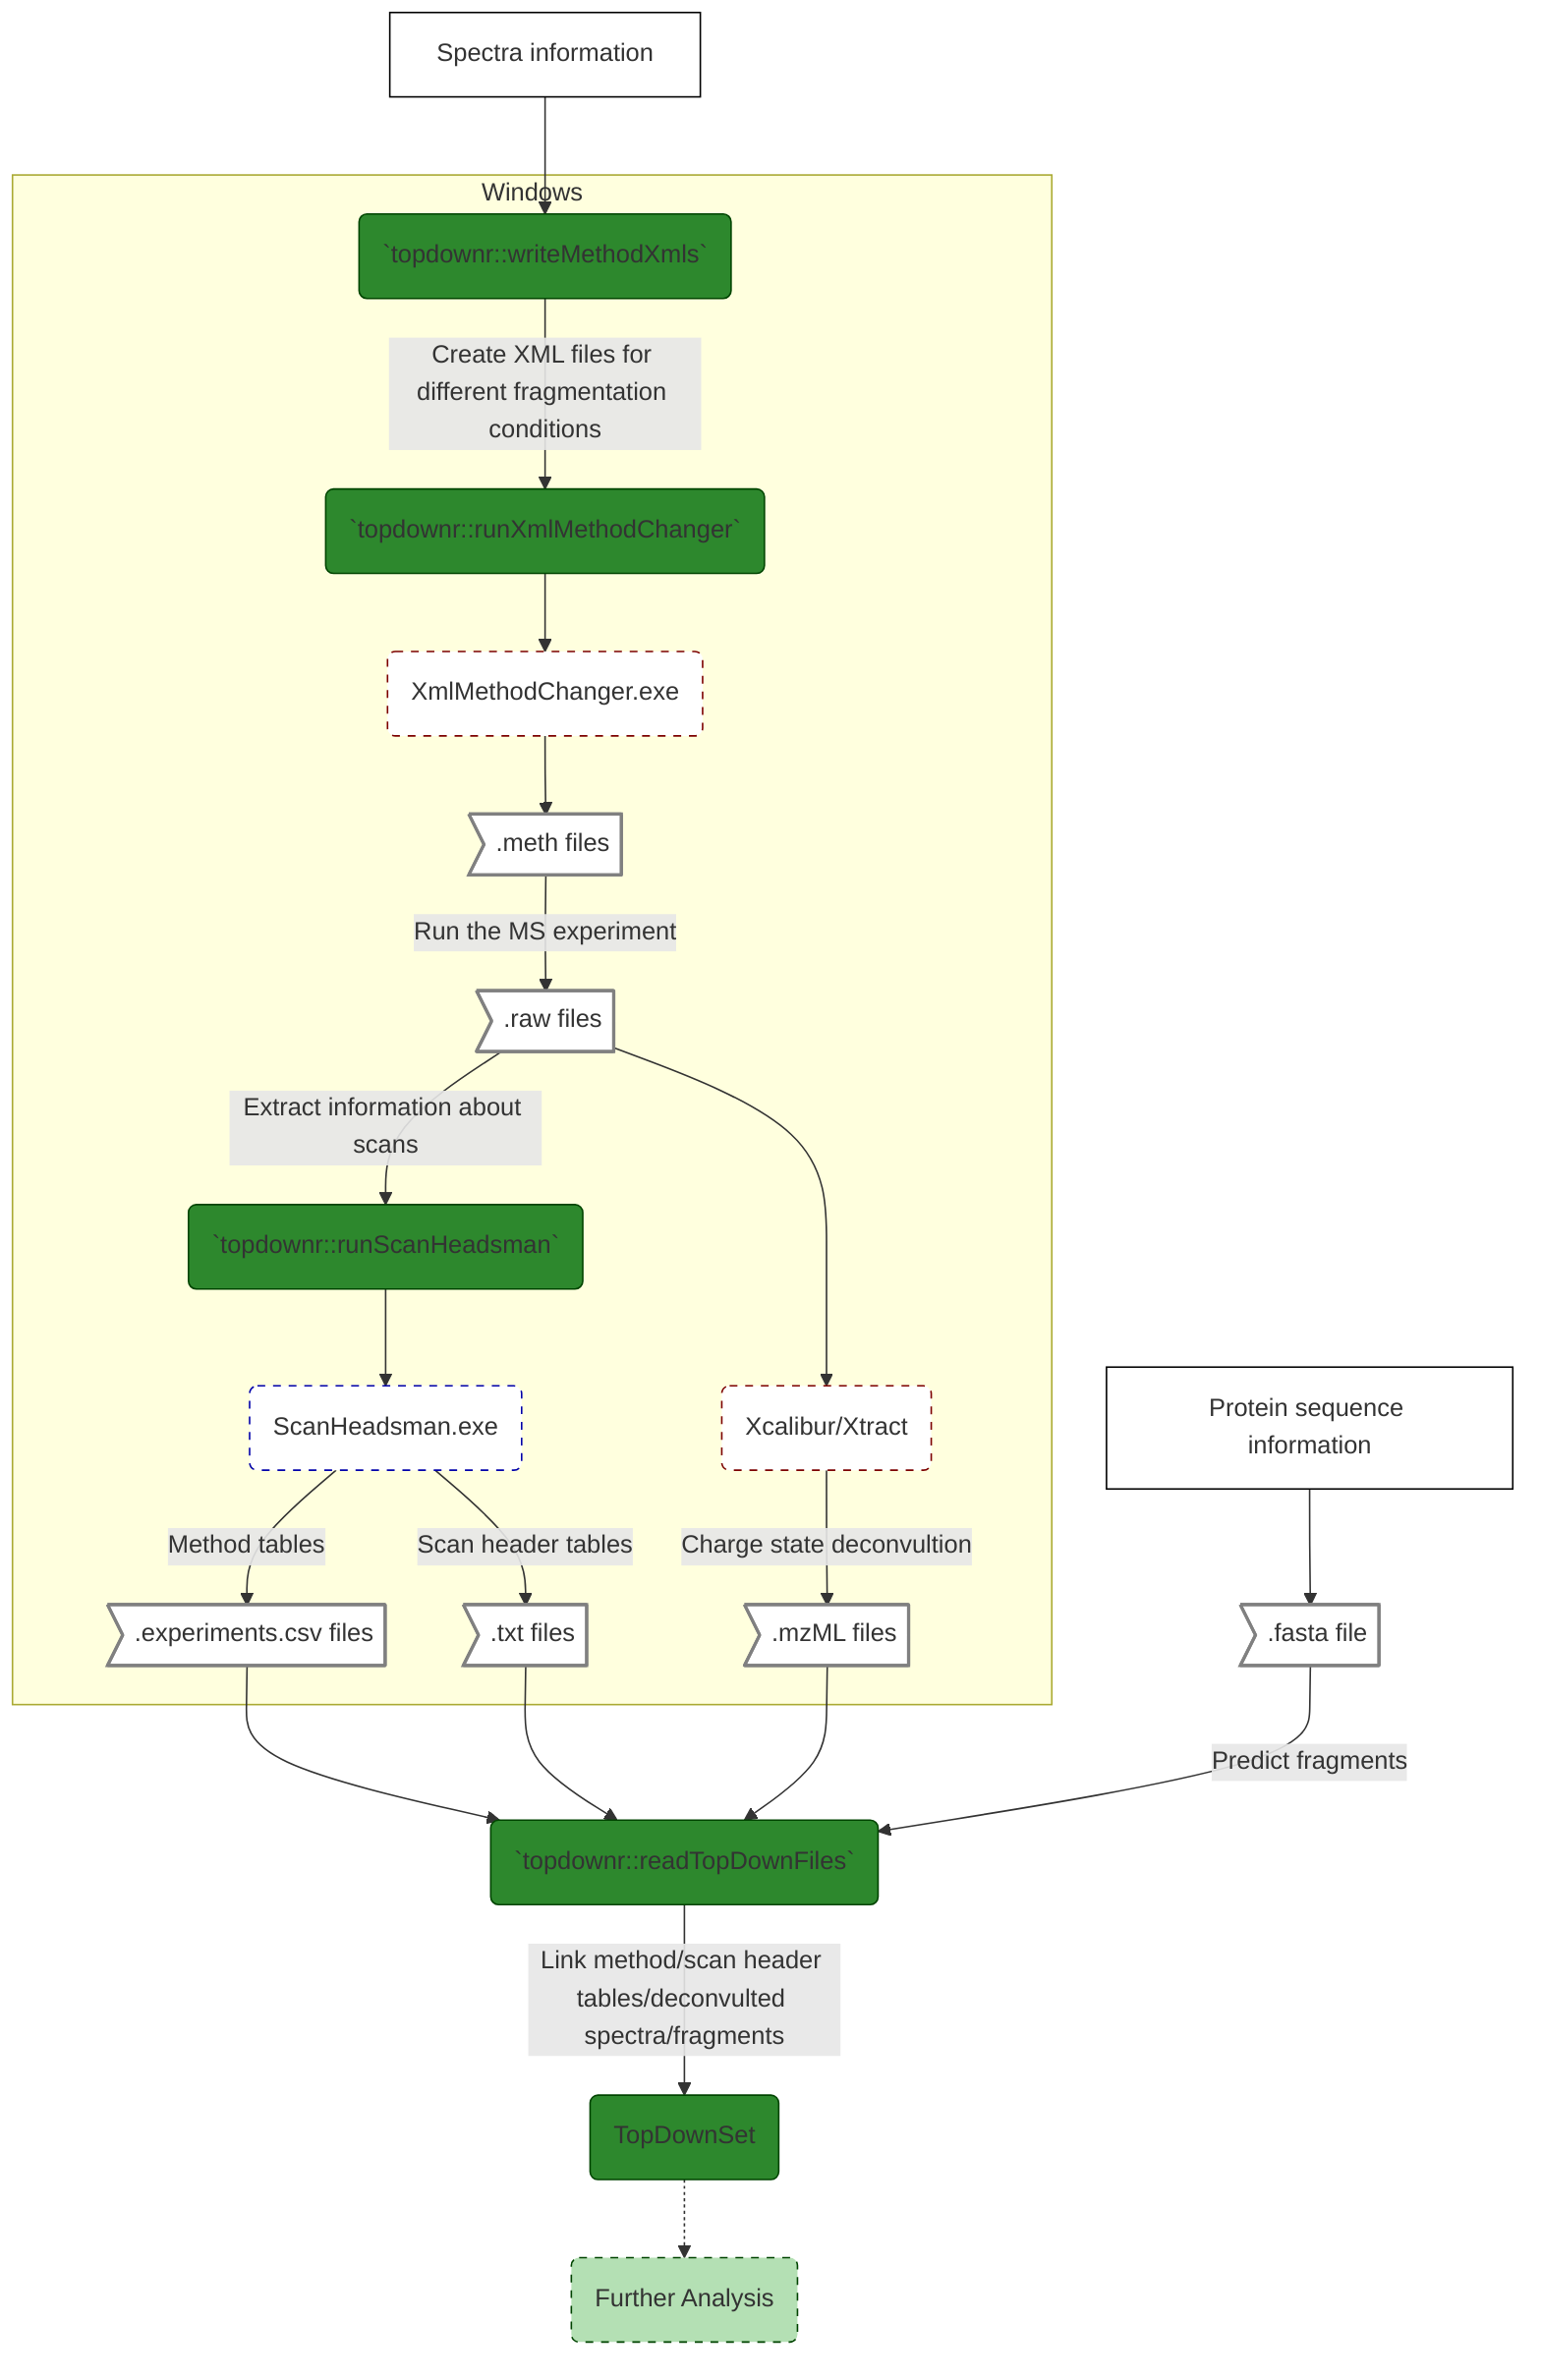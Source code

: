 graph TD
subgraph Windows
   tdwmx(`topdownr::writeMethodXmls`) -- Create XML files for different fragmentation conditions --> tdrxmc(`topdownr::runXmlMethodChanger`)
   tdrxmc --> thxmc(XmlMethodChanger.exe)
   thxmc --> fMeth>.meth files]
   fMeth --Run the MS experiment --> fRaw>.raw files]
   fRaw -- Extract information about scans --> tdsh(`topdownr::runScanHeadsman`)
   tdsh --> sh(ScanHeadsman.exe)
   sh -- Method tables --> fCsv>.experiments.csv files]
   sh -- Scan header tables --> fTxt>.txt files]
   fRaw --> thxcal(Xcalibur/Xtract)
   thxcal -- Charge state deconvultion --> fMzMl>.mzML files]
end

si[Spectra information] --> tdwmx

psi[Protein sequence information] --> fFasta>.fasta file]

fCsv -->  td(`topdownr::readTopDownFiles`)
fTxt --> td
fMzMl --> td
fFasta -- Predict fragments  --> td
td -- Link method/scan header tables/deconvulted spectra/fragments --> tds(TopDownSet)
tds -.-> analysis(Further Analysis)

classDef topdownrClass fill:#2D882D,stroke:#004400
classDef thermoClass fill:#FFFFFF,stroke:#7C0000,stroke-dasharray:5
classDef scanheadsmanClass fill:#FFFFFF,stroke:#0000AA,stroke-dasharray:5
classDef fileClass fill:#FFFFFF,stroke:#808080,stroke-width:2
classDef infoClass fill:#FFFFFF,stroke:#000000
classDef unknownClass fill:#B4E0B4,stroke:#004400,stroke-dasharray:5

class tdwmx,tdrxmc,tdsh,td,tds topdownrClass
class thxmc,thxcal thermoClass
class sh scanheadsmanClass
class fFasta,fMeth,fRaw,fCsv,fTxt,fMzMl fileClass
class si,psi infoClass
class analysis unknownClass
